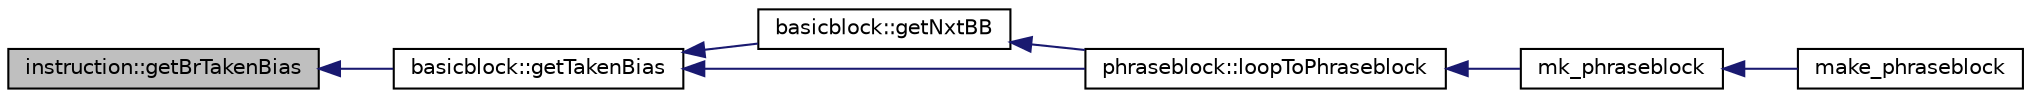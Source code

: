 digraph G
{
  edge [fontname="Helvetica",fontsize="10",labelfontname="Helvetica",labelfontsize="10"];
  node [fontname="Helvetica",fontsize="10",shape=record];
  rankdir=LR;
  Node1 [label="instruction::getBrTakenBias",height=0.2,width=0.4,color="black", fillcolor="grey75", style="filled" fontcolor="black"];
  Node1 -> Node2 [dir=back,color="midnightblue",fontsize="10",style="solid"];
  Node2 [label="basicblock::getTakenBias",height=0.2,width=0.4,color="black", fillcolor="white", style="filled",URL="$classbasicblock.html#afdffc2f38dc3e93c9125a1e4d205f4e9"];
  Node2 -> Node3 [dir=back,color="midnightblue",fontsize="10",style="solid"];
  Node3 [label="basicblock::getNxtBB",height=0.2,width=0.4,color="black", fillcolor="white", style="filled",URL="$classbasicblock.html#aae1b2e9429abfe8474fb5f1bc5a204b2"];
  Node3 -> Node4 [dir=back,color="midnightblue",fontsize="10",style="solid"];
  Node4 [label="phraseblock::loopToPhraseblock",height=0.2,width=0.4,color="black", fillcolor="white", style="filled",URL="$classphraseblock.html#ab7605258ce67522bb3b894b4b7686271"];
  Node4 -> Node5 [dir=back,color="midnightblue",fontsize="10",style="solid"];
  Node5 [label="mk_phraseblock",height=0.2,width=0.4,color="black", fillcolor="white", style="filled",URL="$make__phraseblock_8cpp.html#ac72dbca1136ae6ee5ad7d722fa23f3f9"];
  Node5 -> Node6 [dir=back,color="midnightblue",fontsize="10",style="solid"];
  Node6 [label="make_phraseblock",height=0.2,width=0.4,color="black", fillcolor="white", style="filled",URL="$make__phraseblock_8cpp.html#af5aea5750e9482dfe18f886b91b680b4"];
  Node2 -> Node4 [dir=back,color="midnightblue",fontsize="10",style="solid"];
}
